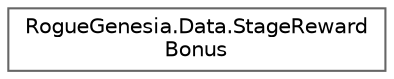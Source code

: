 digraph "Graphical Class Hierarchy"
{
 // LATEX_PDF_SIZE
  bgcolor="transparent";
  edge [fontname=Helvetica,fontsize=10,labelfontname=Helvetica,labelfontsize=10];
  node [fontname=Helvetica,fontsize=10,shape=box,height=0.2,width=0.4];
  rankdir="LR";
  Node0 [label="RogueGenesia.Data.StageReward\lBonus",height=0.2,width=0.4,color="grey40", fillcolor="white", style="filled",URL="$struct_rogue_genesia_1_1_data_1_1_stage_reward_bonus.html",tooltip=" "];
}
